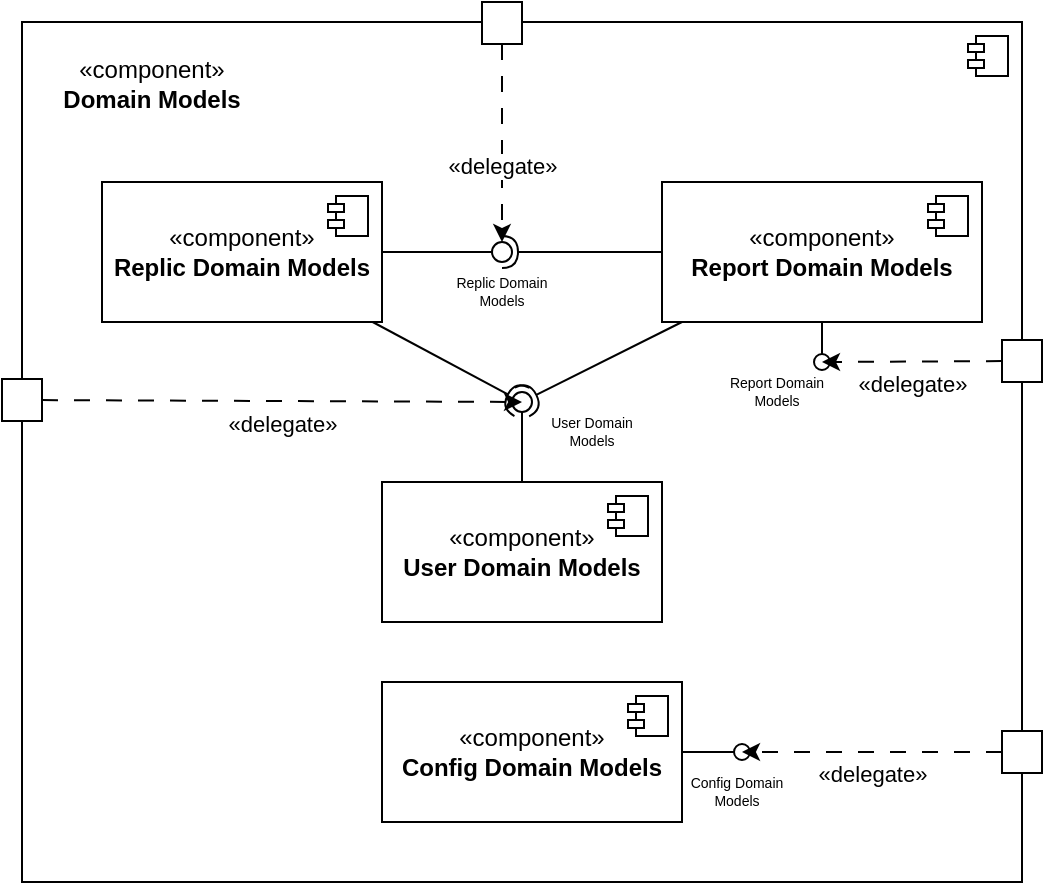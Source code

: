<mxfile version="28.2.1">
  <diagram name="Page-1" id="lBLj_1u3nFp1fMmoDWmK">
    <mxGraphModel dx="1501" dy="869" grid="1" gridSize="10" guides="1" tooltips="1" connect="1" arrows="1" fold="1" page="1" pageScale="1" pageWidth="1169" pageHeight="827" math="0" shadow="0">
      <root>
        <mxCell id="0" />
        <mxCell id="1" parent="0" />
        <mxCell id="8rWcteFT7_e4B7-Yw5ge-140" value="" style="html=1;dropTarget=0;whiteSpace=wrap;" vertex="1" parent="1">
          <mxGeometry x="370" y="150" width="500" height="430" as="geometry" />
        </mxCell>
        <mxCell id="8rWcteFT7_e4B7-Yw5ge-141" value="" style="shape=module;jettyWidth=8;jettyHeight=4;" vertex="1" parent="8rWcteFT7_e4B7-Yw5ge-140">
          <mxGeometry x="1" width="20" height="20" relative="1" as="geometry">
            <mxPoint x="-27" y="7" as="offset" />
          </mxGeometry>
        </mxCell>
        <mxCell id="8rWcteFT7_e4B7-Yw5ge-1" value="«component»&lt;br&gt;&lt;b&gt;User Domain&lt;/b&gt;&amp;nbsp;&lt;b&gt;Models&lt;/b&gt;" style="html=1;dropTarget=0;whiteSpace=wrap;" vertex="1" parent="1">
          <mxGeometry x="550" y="380" width="140" height="70" as="geometry" />
        </mxCell>
        <mxCell id="8rWcteFT7_e4B7-Yw5ge-2" value="" style="shape=module;jettyWidth=8;jettyHeight=4;" vertex="1" parent="8rWcteFT7_e4B7-Yw5ge-1">
          <mxGeometry x="1" width="20" height="20" relative="1" as="geometry">
            <mxPoint x="-27" y="7" as="offset" />
          </mxGeometry>
        </mxCell>
        <mxCell id="8rWcteFT7_e4B7-Yw5ge-3" value="&lt;div&gt;«component»&lt;b&gt;&lt;br&gt;&lt;/b&gt;&lt;/div&gt;&lt;div&gt;&lt;b&gt;Replic Domain&lt;/b&gt;&amp;nbsp;&lt;b&gt;Models&lt;/b&gt;&lt;/div&gt;" style="html=1;dropTarget=0;whiteSpace=wrap;" vertex="1" parent="1">
          <mxGeometry x="410" y="230" width="140" height="70" as="geometry" />
        </mxCell>
        <mxCell id="8rWcteFT7_e4B7-Yw5ge-4" value="" style="shape=module;jettyWidth=8;jettyHeight=4;" vertex="1" parent="8rWcteFT7_e4B7-Yw5ge-3">
          <mxGeometry x="1" width="20" height="20" relative="1" as="geometry">
            <mxPoint x="-27" y="7" as="offset" />
          </mxGeometry>
        </mxCell>
        <mxCell id="8rWcteFT7_e4B7-Yw5ge-5" value="&lt;div&gt;«component»&lt;b&gt;&lt;br&gt;&lt;/b&gt;&lt;/div&gt;&lt;div&gt;&lt;b&gt;Report Domain&lt;/b&gt;&amp;nbsp;&lt;b&gt;Models&lt;/b&gt;&lt;/div&gt;" style="html=1;dropTarget=0;whiteSpace=wrap;" vertex="1" parent="1">
          <mxGeometry x="690" y="230" width="160" height="70" as="geometry" />
        </mxCell>
        <mxCell id="8rWcteFT7_e4B7-Yw5ge-6" value="" style="shape=module;jettyWidth=8;jettyHeight=4;" vertex="1" parent="8rWcteFT7_e4B7-Yw5ge-5">
          <mxGeometry x="1" width="20" height="20" relative="1" as="geometry">
            <mxPoint x="-27" y="7" as="offset" />
          </mxGeometry>
        </mxCell>
        <mxCell id="8rWcteFT7_e4B7-Yw5ge-7" value="«component»&lt;br&gt;&lt;b&gt;Config Domain&lt;/b&gt;&amp;nbsp;&lt;b&gt;Models&lt;/b&gt;" style="html=1;dropTarget=0;whiteSpace=wrap;" vertex="1" parent="1">
          <mxGeometry x="550" y="480" width="150" height="70" as="geometry" />
        </mxCell>
        <mxCell id="8rWcteFT7_e4B7-Yw5ge-8" value="" style="shape=module;jettyWidth=8;jettyHeight=4;" vertex="1" parent="8rWcteFT7_e4B7-Yw5ge-7">
          <mxGeometry x="1" width="20" height="20" relative="1" as="geometry">
            <mxPoint x="-27" y="7" as="offset" />
          </mxGeometry>
        </mxCell>
        <mxCell id="8rWcteFT7_e4B7-Yw5ge-10" value="" style="rounded=0;orthogonalLoop=1;jettySize=auto;html=1;endArrow=oval;endFill=0;sketch=0;sourcePerimeterSpacing=0;targetPerimeterSpacing=0;endSize=10;" edge="1" parent="1" source="8rWcteFT7_e4B7-Yw5ge-1">
          <mxGeometry relative="1" as="geometry">
            <mxPoint x="750" y="385" as="sourcePoint" />
            <mxPoint x="620" y="340" as="targetPoint" />
            <Array as="points">
              <mxPoint x="620" y="360" />
            </Array>
          </mxGeometry>
        </mxCell>
        <mxCell id="8rWcteFT7_e4B7-Yw5ge-11" value="" style="ellipse;whiteSpace=wrap;html=1;align=center;aspect=fixed;fillColor=none;strokeColor=none;resizable=0;perimeter=centerPerimeter;rotatable=0;allowArrows=0;points=[];outlineConnect=1;" vertex="1" parent="1">
          <mxGeometry x="765" y="380" width="10" height="10" as="geometry" />
        </mxCell>
        <mxCell id="8rWcteFT7_e4B7-Yw5ge-13" value="User Domain Models" style="text;html=1;align=center;verticalAlign=middle;whiteSpace=wrap;rounded=0;fontSize=7;" vertex="1" parent="1">
          <mxGeometry x="630" y="340" width="50" height="30" as="geometry" />
        </mxCell>
        <mxCell id="8rWcteFT7_e4B7-Yw5ge-14" value="" style="rounded=0;orthogonalLoop=1;jettySize=auto;html=1;endArrow=halfCircle;endFill=0;endSize=6;strokeWidth=1;sketch=0;fontSize=12;curved=1;" edge="1" parent="1" source="8rWcteFT7_e4B7-Yw5ge-5">
          <mxGeometry relative="1" as="geometry">
            <mxPoint x="735" y="355" as="sourcePoint" />
            <mxPoint x="620" y="340" as="targetPoint" />
          </mxGeometry>
        </mxCell>
        <mxCell id="8rWcteFT7_e4B7-Yw5ge-15" value="" style="ellipse;whiteSpace=wrap;html=1;align=center;aspect=fixed;fillColor=none;strokeColor=none;resizable=0;perimeter=centerPerimeter;rotatable=0;allowArrows=0;points=[];outlineConnect=1;" vertex="1" parent="1">
          <mxGeometry x="710" y="350" width="10" height="10" as="geometry" />
        </mxCell>
        <mxCell id="8rWcteFT7_e4B7-Yw5ge-16" value="" style="rounded=0;orthogonalLoop=1;jettySize=auto;html=1;endArrow=halfCircle;endFill=0;endSize=6;strokeWidth=1;sketch=0;fontSize=12;curved=1;" edge="1" parent="1" source="8rWcteFT7_e4B7-Yw5ge-3">
          <mxGeometry relative="1" as="geometry">
            <mxPoint x="683" y="310" as="sourcePoint" />
            <mxPoint x="620" y="340" as="targetPoint" />
          </mxGeometry>
        </mxCell>
        <mxCell id="8rWcteFT7_e4B7-Yw5ge-17" value="" style="rounded=0;orthogonalLoop=1;jettySize=auto;html=1;endArrow=oval;endFill=0;sketch=0;sourcePerimeterSpacing=0;targetPerimeterSpacing=0;endSize=10;" edge="1" parent="1" source="8rWcteFT7_e4B7-Yw5ge-3">
          <mxGeometry relative="1" as="geometry">
            <mxPoint x="630" y="390" as="sourcePoint" />
            <mxPoint x="610" y="265" as="targetPoint" />
          </mxGeometry>
        </mxCell>
        <mxCell id="8rWcteFT7_e4B7-Yw5ge-18" value="Replic Domain Models" style="text;html=1;align=center;verticalAlign=middle;whiteSpace=wrap;rounded=0;fontSize=7;" vertex="1" parent="1">
          <mxGeometry x="585" y="270" width="50" height="30" as="geometry" />
        </mxCell>
        <mxCell id="8rWcteFT7_e4B7-Yw5ge-19" value="" style="rounded=0;orthogonalLoop=1;jettySize=auto;html=1;endArrow=halfCircle;endFill=0;endSize=6;strokeWidth=1;sketch=0;fontSize=12;curved=1;" edge="1" parent="1" source="8rWcteFT7_e4B7-Yw5ge-5">
          <mxGeometry relative="1" as="geometry">
            <mxPoint x="712" y="310" as="sourcePoint" />
            <mxPoint x="610" y="265" as="targetPoint" />
          </mxGeometry>
        </mxCell>
        <mxCell id="8rWcteFT7_e4B7-Yw5ge-72" value="" style="html=1;verticalAlign=bottom;labelBackgroundColor=none;endArrow=oval;endFill=0;endSize=8;rounded=0;" edge="1" parent="1" source="8rWcteFT7_e4B7-Yw5ge-5">
          <mxGeometry width="160" relative="1" as="geometry">
            <mxPoint x="900" y="160" as="sourcePoint" />
            <mxPoint x="770" y="320" as="targetPoint" />
          </mxGeometry>
        </mxCell>
        <mxCell id="8rWcteFT7_e4B7-Yw5ge-73" value="Report Domain Models" style="text;html=1;align=center;verticalAlign=middle;whiteSpace=wrap;rounded=0;fontSize=7;" vertex="1" parent="1">
          <mxGeometry x="720" y="320" width="55" height="30" as="geometry" />
        </mxCell>
        <mxCell id="8rWcteFT7_e4B7-Yw5ge-74" value="" style="html=1;verticalAlign=bottom;labelBackgroundColor=none;endArrow=oval;endFill=0;endSize=8;rounded=0;" edge="1" parent="1" source="8rWcteFT7_e4B7-Yw5ge-7">
          <mxGeometry width="160" relative="1" as="geometry">
            <mxPoint x="780" y="590" as="sourcePoint" />
            <mxPoint x="730" y="515" as="targetPoint" />
          </mxGeometry>
        </mxCell>
        <mxCell id="8rWcteFT7_e4B7-Yw5ge-75" value="Config Domain Models" style="text;html=1;align=center;verticalAlign=middle;whiteSpace=wrap;rounded=0;fontSize=7;" vertex="1" parent="1">
          <mxGeometry x="700" y="520" width="55" height="30" as="geometry" />
        </mxCell>
        <mxCell id="8rWcteFT7_e4B7-Yw5ge-78" value="«component»&lt;br&gt;&lt;b&gt;Domain Models&lt;/b&gt;" style="text;html=1;align=center;verticalAlign=middle;whiteSpace=wrap;rounded=0;" vertex="1" parent="1">
          <mxGeometry x="380" y="161" width="110" height="40" as="geometry" />
        </mxCell>
        <mxCell id="8rWcteFT7_e4B7-Yw5ge-128" value="" style="html=1;rounded=0;" vertex="1" parent="1">
          <mxGeometry x="860" y="309" width="20" height="21" as="geometry" />
        </mxCell>
        <mxCell id="8rWcteFT7_e4B7-Yw5ge-133" value="&lt;div&gt;&lt;div&gt;«delegate»&lt;/div&gt;&lt;/div&gt;" style="rounded=0;orthogonalLoop=1;jettySize=auto;html=1;dashed=1;dashPattern=8 8;spacingBottom=0;spacingTop=22;" edge="1" parent="1" source="8rWcteFT7_e4B7-Yw5ge-128">
          <mxGeometry relative="1" as="geometry">
            <mxPoint x="770" y="320" as="targetPoint" />
            <mxPoint x="665" y="473" as="sourcePoint" />
          </mxGeometry>
        </mxCell>
        <mxCell id="8rWcteFT7_e4B7-Yw5ge-134" value="" style="html=1;rounded=0;" vertex="1" parent="1">
          <mxGeometry x="860" y="504.5" width="20" height="21" as="geometry" />
        </mxCell>
        <mxCell id="8rWcteFT7_e4B7-Yw5ge-135" value="&lt;div&gt;&lt;div&gt;«delegate»&lt;/div&gt;&lt;/div&gt;" style="rounded=0;orthogonalLoop=1;jettySize=auto;html=1;dashed=1;dashPattern=8 8;spacingBottom=0;spacingTop=22;" edge="1" parent="1" source="8rWcteFT7_e4B7-Yw5ge-134">
          <mxGeometry relative="1" as="geometry">
            <mxPoint x="730" y="515" as="targetPoint" />
            <mxPoint x="870" y="330" as="sourcePoint" />
          </mxGeometry>
        </mxCell>
        <mxCell id="8rWcteFT7_e4B7-Yw5ge-136" value="" style="html=1;rounded=0;" vertex="1" parent="1">
          <mxGeometry x="600" y="140" width="20" height="21" as="geometry" />
        </mxCell>
        <mxCell id="8rWcteFT7_e4B7-Yw5ge-137" value="&lt;div&gt;&lt;div&gt;«delegate»&lt;/div&gt;&lt;/div&gt;" style="rounded=0;orthogonalLoop=1;jettySize=auto;html=1;dashed=1;dashPattern=8 8;spacingBottom=0;spacingTop=22;" edge="1" parent="1" source="8rWcteFT7_e4B7-Yw5ge-136">
          <mxGeometry relative="1" as="geometry">
            <mxPoint x="610" y="260" as="targetPoint" />
            <mxPoint x="870" y="330" as="sourcePoint" />
          </mxGeometry>
        </mxCell>
        <mxCell id="8rWcteFT7_e4B7-Yw5ge-138" value="" style="html=1;rounded=0;" vertex="1" parent="1">
          <mxGeometry x="360" y="328.5" width="20" height="21" as="geometry" />
        </mxCell>
        <mxCell id="8rWcteFT7_e4B7-Yw5ge-139" value="&lt;div&gt;&lt;div&gt;«delegate»&lt;/div&gt;&lt;/div&gt;" style="rounded=0;orthogonalLoop=1;jettySize=auto;html=1;dashed=1;dashPattern=8 8;spacingBottom=0;spacingTop=22;" edge="1" parent="1" source="8rWcteFT7_e4B7-Yw5ge-138">
          <mxGeometry relative="1" as="geometry">
            <mxPoint x="620" y="340" as="targetPoint" />
            <mxPoint x="620" y="171" as="sourcePoint" />
          </mxGeometry>
        </mxCell>
      </root>
    </mxGraphModel>
  </diagram>
</mxfile>
